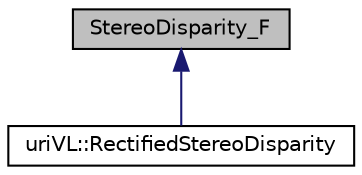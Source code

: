 digraph "StereoDisparity_F"
{
  edge [fontname="Helvetica",fontsize="10",labelfontname="Helvetica",labelfontsize="10"];
  node [fontname="Helvetica",fontsize="10",shape=record];
  Node1 [label="StereoDisparity_F",height=0.2,width=0.4,color="black", fillcolor="grey75", style="filled", fontcolor="black"];
  Node1 -> Node2 [dir="back",color="midnightblue",fontsize="10",style="solid",fontname="Helvetica"];
  Node2 [label="uriVL::RectifiedStereoDisparity",height=0.2,width=0.4,color="black", fillcolor="white", style="filled",URL="$classuriVL_1_1RectifiedStereoDisparity.html"];
}
